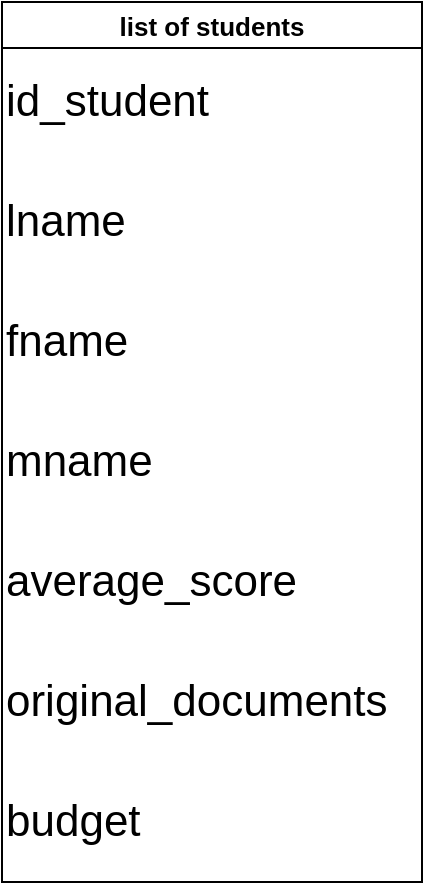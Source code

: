<mxfile version="13.9.7" type="device"><diagram id="TLTLDvEZ43-XPj2j0tQ5" name="Page-1"><mxGraphModel dx="2019" dy="1195" grid="1" gridSize="10" guides="1" tooltips="1" connect="1" arrows="1" fold="1" page="1" pageScale="1" pageWidth="827" pageHeight="1169" math="0" shadow="0"><root><mxCell id="0"/><mxCell id="1" parent="0"/><mxCell id="er8gJeMCJY8owcSCBX8u-5" value="list of students" style="swimlane;fontSize=13;" vertex="1" parent="1"><mxGeometry x="314" y="160" width="210" height="440" as="geometry"/></mxCell><mxCell id="er8gJeMCJY8owcSCBX8u-6" value="&lt;font style=&quot;font-size: 22px&quot;&gt;id_student&lt;/font&gt;" style="text;html=1;strokeColor=none;fillColor=none;align=left;verticalAlign=middle;whiteSpace=wrap;rounded=0;" vertex="1" parent="er8gJeMCJY8owcSCBX8u-5"><mxGeometry y="20" width="210" height="60" as="geometry"/></mxCell><mxCell id="er8gJeMCJY8owcSCBX8u-7" value="&lt;font style=&quot;font-size: 22px&quot;&gt;lname&lt;/font&gt;" style="text;html=1;strokeColor=none;fillColor=none;align=left;verticalAlign=middle;whiteSpace=wrap;rounded=0;" vertex="1" parent="er8gJeMCJY8owcSCBX8u-5"><mxGeometry y="80" width="210" height="60" as="geometry"/></mxCell><mxCell id="er8gJeMCJY8owcSCBX8u-8" value="&lt;font style=&quot;font-size: 22px&quot;&gt;fname&lt;/font&gt;" style="text;html=1;strokeColor=none;fillColor=none;align=left;verticalAlign=middle;whiteSpace=wrap;rounded=0;" vertex="1" parent="er8gJeMCJY8owcSCBX8u-5"><mxGeometry y="140" width="210" height="60" as="geometry"/></mxCell><mxCell id="er8gJeMCJY8owcSCBX8u-9" value="&lt;font style=&quot;font-size: 22px&quot;&gt;mname&lt;/font&gt;" style="text;html=1;strokeColor=none;fillColor=none;align=left;verticalAlign=middle;whiteSpace=wrap;rounded=0;" vertex="1" parent="er8gJeMCJY8owcSCBX8u-5"><mxGeometry y="200" width="210" height="60" as="geometry"/></mxCell><mxCell id="er8gJeMCJY8owcSCBX8u-10" value="&lt;font style=&quot;font-size: 22px&quot;&gt;average_score&lt;/font&gt;" style="text;html=1;strokeColor=none;fillColor=none;align=left;verticalAlign=middle;whiteSpace=wrap;rounded=0;" vertex="1" parent="er8gJeMCJY8owcSCBX8u-5"><mxGeometry y="260" width="210" height="60" as="geometry"/></mxCell><mxCell id="er8gJeMCJY8owcSCBX8u-12" value="&lt;font style=&quot;font-size: 22px&quot;&gt;original_documents&lt;/font&gt;" style="text;html=1;strokeColor=none;fillColor=none;align=left;verticalAlign=middle;whiteSpace=wrap;rounded=0;" vertex="1" parent="er8gJeMCJY8owcSCBX8u-5"><mxGeometry y="320" width="210" height="60" as="geometry"/></mxCell><mxCell id="er8gJeMCJY8owcSCBX8u-13" value="&lt;font style=&quot;font-size: 22px&quot;&gt;budget&lt;/font&gt;" style="text;html=1;strokeColor=none;fillColor=none;align=left;verticalAlign=middle;whiteSpace=wrap;rounded=0;" vertex="1" parent="er8gJeMCJY8owcSCBX8u-5"><mxGeometry y="380" width="210" height="60" as="geometry"/></mxCell></root></mxGraphModel></diagram></mxfile>
